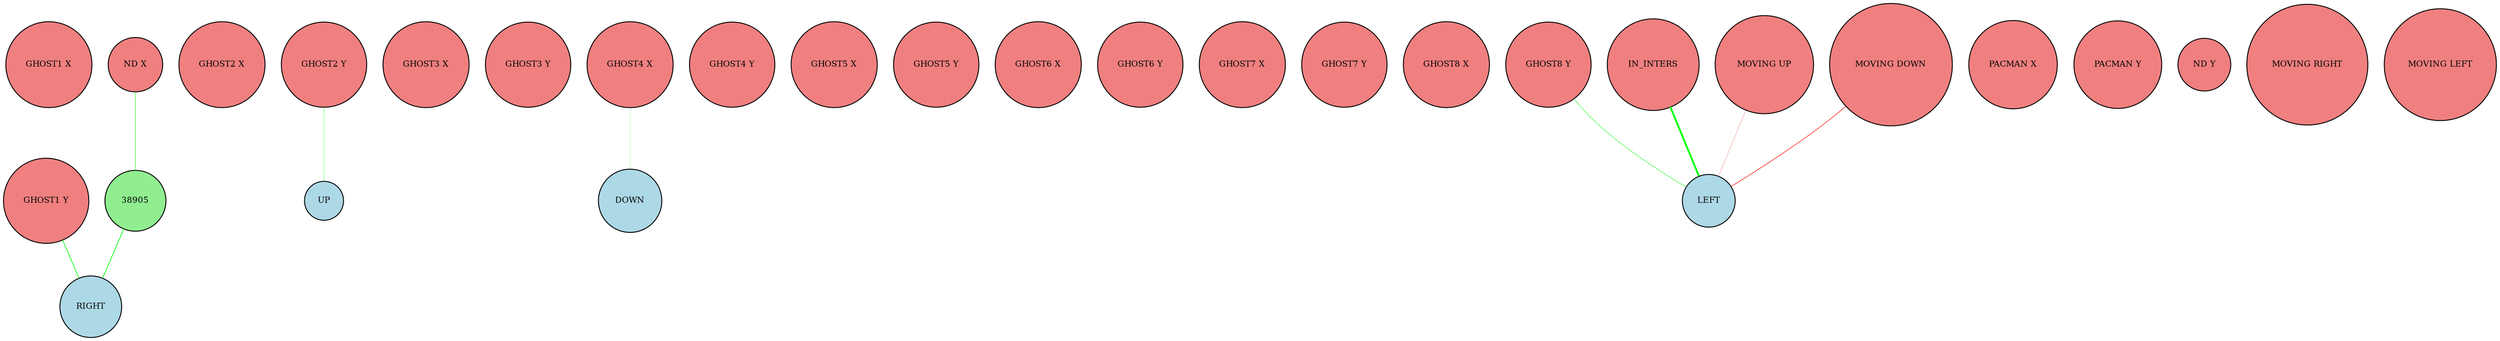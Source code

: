 digraph {
	node [bgcolor=black fontsize=9 height=0.2 shape=circle width=0.2]
	"GHOST1 X" [fillcolor=lightcoral shape=circle style=filled]
	"GHOST1 Y" [fillcolor=lightcoral shape=circle style=filled]
	"GHOST2 X" [fillcolor=lightcoral shape=circle style=filled]
	"GHOST2 Y" [fillcolor=lightcoral shape=circle style=filled]
	"GHOST3 X" [fillcolor=lightcoral shape=circle style=filled]
	"GHOST3 Y" [fillcolor=lightcoral shape=circle style=filled]
	"GHOST4 X" [fillcolor=lightcoral shape=circle style=filled]
	"GHOST4 Y" [fillcolor=lightcoral shape=circle style=filled]
	"GHOST5 X" [fillcolor=lightcoral shape=circle style=filled]
	"GHOST5 Y" [fillcolor=lightcoral shape=circle style=filled]
	"GHOST6 X" [fillcolor=lightcoral shape=circle style=filled]
	"GHOST6 Y" [fillcolor=lightcoral shape=circle style=filled]
	"GHOST7 X" [fillcolor=lightcoral shape=circle style=filled]
	"GHOST7 Y" [fillcolor=lightcoral shape=circle style=filled]
	"GHOST8 X" [fillcolor=lightcoral shape=circle style=filled]
	"GHOST8 Y" [fillcolor=lightcoral shape=circle style=filled]
	"PACMAN X" [fillcolor=lightcoral shape=circle style=filled]
	"PACMAN Y" [fillcolor=lightcoral shape=circle style=filled]
	"ND X" [fillcolor=lightcoral shape=circle style=filled]
	"ND Y" [fillcolor=lightcoral shape=circle style=filled]
	IN_INTERS [fillcolor=lightcoral shape=circle style=filled]
	"MOVING UP" [fillcolor=lightcoral shape=circle style=filled]
	"MOVING DOWN" [fillcolor=lightcoral shape=circle style=filled]
	"MOVING RIGHT" [fillcolor=lightcoral shape=circle style=filled]
	"MOVING LEFT" [fillcolor=lightcoral shape=circle style=filled]
	UP [fillcolor=lightblue style=filled]
	DOWN [fillcolor=lightblue style=filled]
	RIGHT [fillcolor=lightblue style=filled]
	LEFT [fillcolor=lightblue style=filled]
	38905 [fillcolor=lightgreen style=filled]
	IN_INTERS -> LEFT [arrowhead=none color=green penwidth=2.0131354810540363 style=solid]
	"MOVING UP" -> LEFT [arrowhead=none color=red penwidth=0.1887556476687483 style=solid]
	"MOVING DOWN" -> LEFT [arrowhead=none color=red penwidth=0.5479916051856657 style=solid]
	"GHOST1 Y" -> RIGHT [arrowhead=none color=green penwidth=0.7199167888721059 style=solid]
	"GHOST2 Y" -> UP [arrowhead=none color=green penwidth=0.29900018243174886 style=solid]
	"GHOST4 X" -> DOWN [arrowhead=none color=green penwidth=0.13899389677039992 style=solid]
	"ND X" -> 38905 [arrowhead=none color=green penwidth=0.4595649034934908 style=solid]
	38905 -> RIGHT [arrowhead=none color=green penwidth=0.7548616772597034 style=solid]
	"GHOST8 Y" -> LEFT [arrowhead=none color=green penwidth=0.4256544724895728 style=solid]
}
